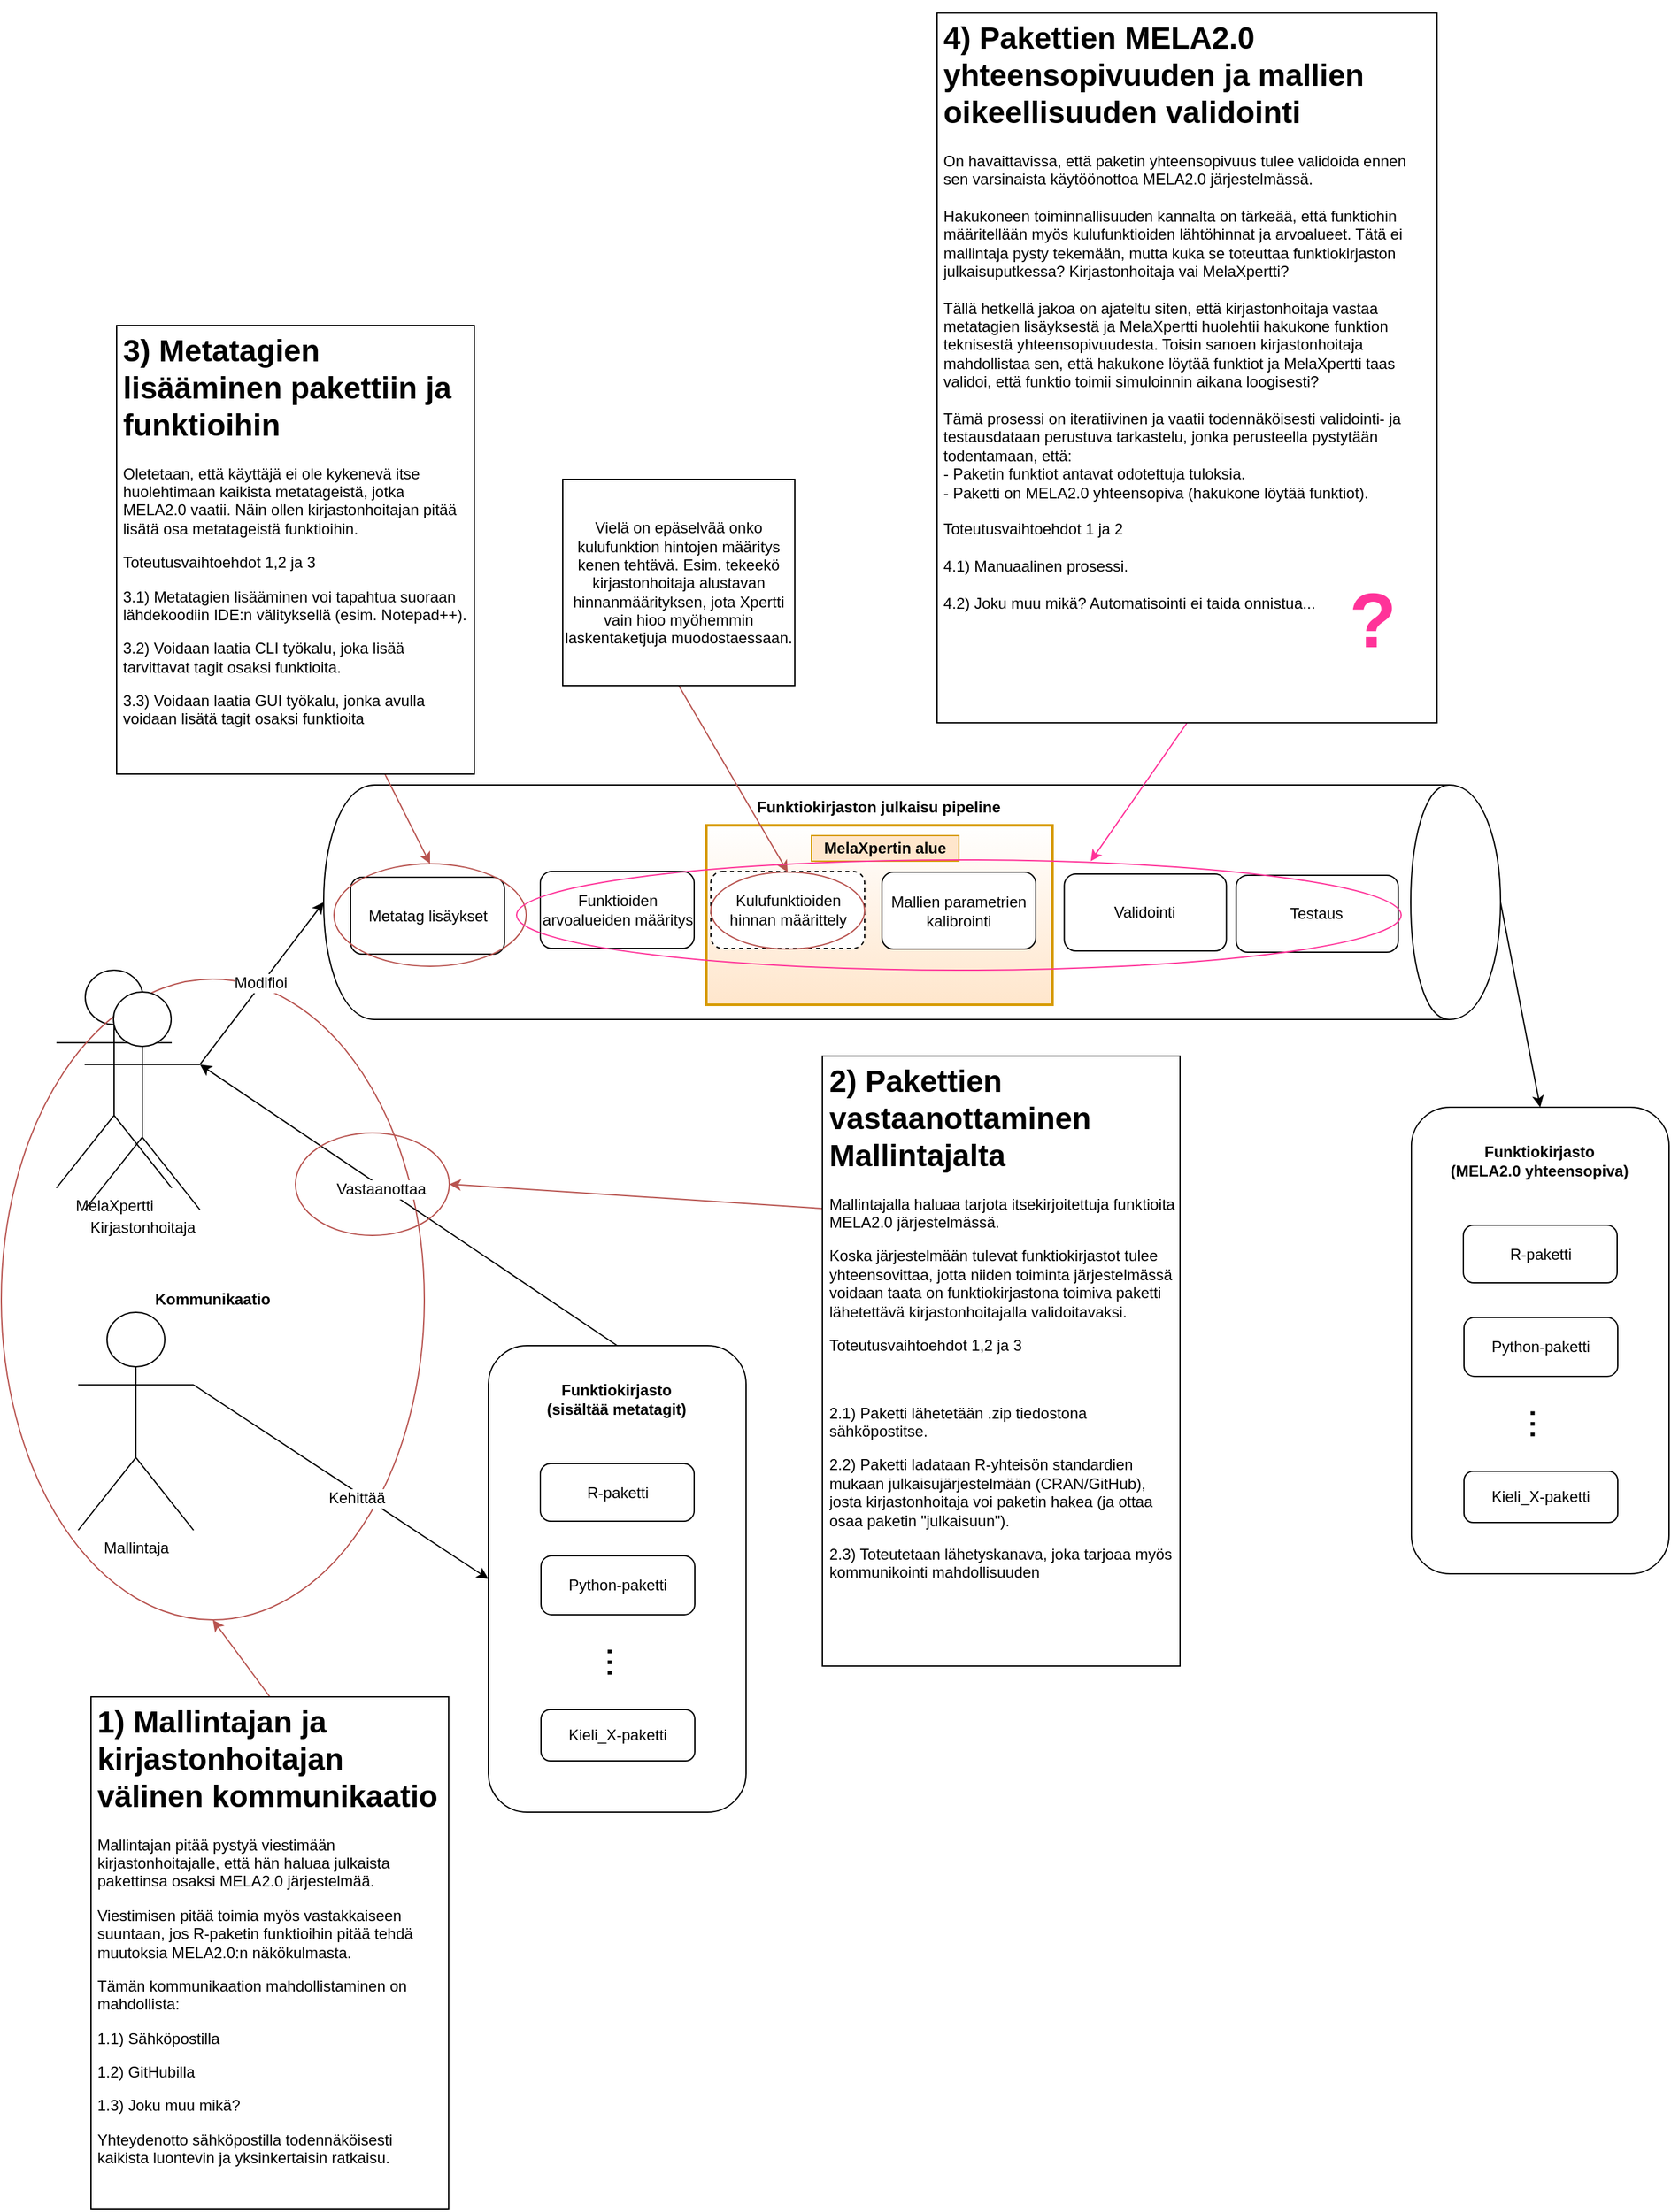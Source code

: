 <mxfile version="10.8.0" type="device"><diagram id="mXan4sF5ST-0lwmdqvMB" name="Page-1"><mxGraphModel dx="1394" dy="1962" grid="1" gridSize="10" guides="1" tooltips="1" connect="1" arrows="1" fold="1" page="1" pageScale="1" pageWidth="827" pageHeight="1169" math="0" shadow="0"><root><mxCell id="0"/><mxCell id="1" parent="0"/><mxCell id="JjKGVL51MwVVft4Uhq8J-97" value="MelaXpertti" style="shape=umlActor;verticalLabelPosition=bottom;labelBackgroundColor=#ffffff;verticalAlign=top;html=1;outlineConnect=0;" parent="1" vertex="1"><mxGeometry x="63" y="93" width="90" height="170" as="geometry"/></mxCell><mxCell id="JjKGVL51MwVVft4Uhq8J-21" value="" style="shape=cylinder;whiteSpace=wrap;html=1;boundedLbl=1;backgroundOutline=1;rotation=90;" parent="1" vertex="1"><mxGeometry x="639" y="-419" width="183" height="918" as="geometry"/></mxCell><mxCell id="JjKGVL51MwVVft4Uhq8J-88" value="" style="rounded=0;whiteSpace=wrap;html=1;fillColor=#ffe6cc;strokeColor=#d79b00;strokeWidth=2;shadow=0;glass=0;comic=0;gradientColor=#ffffff;gradientDirection=north;" parent="1" vertex="1"><mxGeometry x="570" y="-20" width="270" height="140" as="geometry"/></mxCell><mxCell id="JjKGVL51MwVVft4Uhq8J-41" value="&lt;b&gt;Kommunikaatio&lt;/b&gt;" style="ellipse;whiteSpace=wrap;html=1;fillColor=none;strokeColor=#b85450;" parent="1" vertex="1"><mxGeometry x="20" y="100" width="330" height="500" as="geometry"/></mxCell><mxCell id="JjKGVL51MwVVft4Uhq8J-18" style="edgeStyle=none;rounded=0;orthogonalLoop=1;jettySize=auto;html=1;exitX=0.5;exitY=0;exitDx=0;exitDy=0;entryX=1;entryY=0.333;entryDx=0;entryDy=0;entryPerimeter=0;" parent="1" source="JjKGVL51MwVVft4Uhq8J-58" target="JjKGVL51MwVVft4Uhq8J-1" edge="1"><mxGeometry relative="1" as="geometry"/></mxCell><mxCell id="JjKGVL51MwVVft4Uhq8J-19" value="Vastaanottaa" style="text;html=1;resizable=0;points=[];align=center;verticalAlign=middle;labelBackgroundColor=#ffffff;" parent="JjKGVL51MwVVft4Uhq8J-18" vertex="1" connectable="0"><mxGeometry x="0.131" y="1" relative="1" as="geometry"><mxPoint y="1" as="offset"/></mxGeometry></mxCell><mxCell id="JjKGVL51MwVVft4Uhq8J-29" style="edgeStyle=none;rounded=0;orthogonalLoop=1;jettySize=auto;html=1;exitX=1;exitY=0.333;exitDx=0;exitDy=0;exitPerimeter=0;entryX=0.5;entryY=1;entryDx=0;entryDy=0;" parent="1" source="JjKGVL51MwVVft4Uhq8J-1" target="JjKGVL51MwVVft4Uhq8J-21" edge="1"><mxGeometry relative="1" as="geometry"/></mxCell><mxCell id="JjKGVL51MwVVft4Uhq8J-30" value="Modifioi" style="text;html=1;resizable=0;points=[];align=center;verticalAlign=middle;labelBackgroundColor=#ffffff;" parent="JjKGVL51MwVVft4Uhq8J-29" vertex="1" connectable="0"><mxGeometry x="0.264" y="1" relative="1" as="geometry"><mxPoint x="-13.5" y="17" as="offset"/></mxGeometry></mxCell><mxCell id="JjKGVL51MwVVft4Uhq8J-1" value="&lt;div&gt;Kirjastonhoitaja&lt;/div&gt;" style="shape=umlActor;verticalLabelPosition=bottom;labelBackgroundColor=#ffffff;verticalAlign=top;html=1;outlineConnect=0;" parent="1" vertex="1"><mxGeometry x="85" y="110" width="90" height="170" as="geometry"/></mxCell><mxCell id="JjKGVL51MwVVft4Uhq8J-6" style="rounded=0;orthogonalLoop=1;jettySize=auto;html=1;exitX=1;exitY=0.333;exitDx=0;exitDy=0;exitPerimeter=0;entryX=0;entryY=0.5;entryDx=0;entryDy=0;" parent="1" source="JjKGVL51MwVVft4Uhq8J-2" target="JjKGVL51MwVVft4Uhq8J-58" edge="1"><mxGeometry relative="1" as="geometry"/></mxCell><mxCell id="JjKGVL51MwVVft4Uhq8J-7" value="Kehittää" style="text;html=1;resizable=0;points=[];align=center;verticalAlign=middle;labelBackgroundColor=#ffffff;" parent="JjKGVL51MwVVft4Uhq8J-6" vertex="1" connectable="0"><mxGeometry x="0.122" y="-4" relative="1" as="geometry"><mxPoint as="offset"/></mxGeometry></mxCell><mxCell id="JjKGVL51MwVVft4Uhq8J-2" value="Mallintaja" style="shape=umlActor;verticalLabelPosition=bottom;labelBackgroundColor=#ffffff;verticalAlign=top;html=1;outlineConnect=0;" parent="1" vertex="1"><mxGeometry x="80" y="360" width="90" height="170" as="geometry"/></mxCell><mxCell id="JjKGVL51MwVVft4Uhq8J-25" value="Metatag lisäykset" style="rounded=1;whiteSpace=wrap;html=1;" parent="1" vertex="1"><mxGeometry x="292.5" y="20.5" width="120" height="60" as="geometry"/></mxCell><mxCell id="JjKGVL51MwVVft4Uhq8J-31" style="edgeStyle=none;rounded=0;orthogonalLoop=1;jettySize=auto;html=1;exitX=0.5;exitY=0;exitDx=0;exitDy=0;entryX=0.5;entryY=0;entryDx=0;entryDy=0;" parent="1" source="JjKGVL51MwVVft4Uhq8J-21" target="JjKGVL51MwVVft4Uhq8J-66" edge="1"><mxGeometry relative="1" as="geometry"><mxPoint x="1021" y="67" as="targetPoint"/></mxGeometry></mxCell><mxCell id="JjKGVL51MwVVft4Uhq8J-42" value="" style="ellipse;whiteSpace=wrap;html=1;fillColor=none;strokeColor=#b85450;" parent="1" vertex="1"><mxGeometry x="249.5" y="220" width="120" height="80" as="geometry"/></mxCell><mxCell id="JjKGVL51MwVVft4Uhq8J-47" value="" style="endArrow=classic;html=1;fillColor=#f8cecc;strokeColor=#b85450;exitX=0.75;exitY=1;exitDx=0;exitDy=0;entryX=0.5;entryY=0;entryDx=0;entryDy=0;" parent="1" source="JjKGVL51MwVVft4Uhq8J-48" target="JjKGVL51MwVVft4Uhq8J-46" edge="1"><mxGeometry width="50" height="50" relative="1" as="geometry"><mxPoint x="420" y="-30" as="sourcePoint"/><mxPoint x="415" y="40" as="targetPoint"/></mxGeometry></mxCell><mxCell id="JjKGVL51MwVVft4Uhq8J-48" value="&lt;h1&gt;3) Metatagien lisääminen pakettiin ja funktioihin&lt;br&gt;&lt;/h1&gt;&lt;p&gt;Oletetaan, että käyttäjä ei ole kykenevä itse huolehtimaan kaikista metatageistä, jotka MELA2.0 vaatii. Näin ollen kirjastonhoitajan pitää lisätä osa metatageistä funktioihin.&lt;/p&gt;&lt;p&gt;Toteutusvaihtoehdot 1,2 ja 3&lt;br&gt;&lt;/p&gt;&lt;p&gt;3.1) Metatagien lisääminen voi tapahtua suoraan lähdekoodiin IDE:n välityksellä (esim. Notepad++).&lt;br&gt;&lt;/p&gt;&lt;p&gt;3.2) Voidaan laatia CLI työkalu, joka lisää tarvittavat tagit osaksi funktioita.&lt;/p&gt;&lt;p&gt;3.3) Voidaan laatia GUI työkalu, jonka avulla voidaan lisätä tagit osaksi funktioita&lt;br&gt;&lt;/p&gt;&lt;div&gt;&lt;br&gt;&lt;/div&gt;&lt;div&gt;&lt;br&gt;&lt;/div&gt;" style="text;html=1;strokeColor=#000000;fillColor=none;spacing=5;spacingTop=-20;whiteSpace=wrap;overflow=hidden;rounded=0;" parent="1" vertex="1"><mxGeometry x="110" y="-410" width="279" height="350" as="geometry"/></mxCell><mxCell id="JjKGVL51MwVVft4Uhq8J-92" style="edgeStyle=none;rounded=0;orthogonalLoop=1;jettySize=auto;html=1;exitX=0.5;exitY=1;exitDx=0;exitDy=0;entryX=0.649;entryY=0.012;entryDx=0;entryDy=0;entryPerimeter=0;fillColor=#f8cecc;strokeColor=#FF3399;" parent="1" source="JjKGVL51MwVVft4Uhq8J-49" target="JjKGVL51MwVVft4Uhq8J-90" edge="1"><mxGeometry relative="1" as="geometry"/></mxCell><mxCell id="JjKGVL51MwVVft4Uhq8J-53" style="edgeStyle=none;rounded=0;orthogonalLoop=1;jettySize=auto;html=1;exitX=0;exitY=0.25;exitDx=0;exitDy=0;entryX=1;entryY=0.5;entryDx=0;entryDy=0;fillColor=#f8cecc;strokeColor=#b85450;" parent="1" source="JjKGVL51MwVVft4Uhq8J-51" target="JjKGVL51MwVVft4Uhq8J-42" edge="1"><mxGeometry relative="1" as="geometry"/></mxCell><mxCell id="JjKGVL51MwVVft4Uhq8J-51" value="&lt;h1&gt;2) Pakettien vastaanottaminen Mallintajalta&lt;br&gt;&lt;/h1&gt;&lt;p&gt;Mallintajalla haluaa tarjota itsekirjoitettuja funktioita MELA2.0 järjestelmässä.&lt;/p&gt;&lt;p&gt;Koska järjestelmään tulevat funktiokirjastot tulee yhteensovittaa, jotta niiden toiminta järjestelmässä voidaan taata on funktiokirjastona toimiva paketti lähetettävä kirjastonhoitajalla validoitavaksi.&lt;/p&gt;&lt;p&gt;Toteutusvaihtoehdot 1,2 ja 3&lt;br&gt;&lt;/p&gt;&lt;p&gt;&lt;br&gt;&lt;/p&gt;&lt;p&gt;2.1) Paketti lähetetään .zip tiedostona sähköpostitse.&lt;/p&gt;&lt;p&gt;2.2) Paketti ladataan R-yhteisön standardien mukaan julkaisujärjestelmään (CRAN/GitHub), josta kirjastonhoitaja voi paketin hakea (ja ottaa osaa paketin &quot;julkaisuun&quot;). &lt;br&gt;&lt;/p&gt;&lt;p&gt;2.3) Toteutetaan lähetyskanava, joka tarjoaa myös kommunikointi mahdollisuuden&lt;br&gt;&lt;/p&gt;&lt;div&gt;&lt;br&gt;&lt;/div&gt;&lt;div&gt;&lt;br&gt;&lt;/div&gt;" style="text;html=1;strokeColor=#000000;fillColor=none;spacing=5;spacingTop=-20;whiteSpace=wrap;overflow=hidden;rounded=0;" parent="1" vertex="1"><mxGeometry x="660.5" y="160" width="279" height="476" as="geometry"/></mxCell><mxCell id="JjKGVL51MwVVft4Uhq8J-55" style="edgeStyle=none;rounded=0;orthogonalLoop=1;jettySize=auto;html=1;exitX=0.5;exitY=0;exitDx=0;exitDy=0;entryX=0.5;entryY=1;entryDx=0;entryDy=0;fillColor=#f8cecc;strokeColor=#b85450;" parent="1" source="JjKGVL51MwVVft4Uhq8J-54" target="JjKGVL51MwVVft4Uhq8J-41" edge="1"><mxGeometry relative="1" as="geometry"/></mxCell><mxCell id="JjKGVL51MwVVft4Uhq8J-54" value="&lt;h1&gt;1) Mallintajan ja kirjastonhoitajan välinen kommunikaatio&lt;br&gt;&lt;/h1&gt;&lt;p&gt;Mallintajan pitää pystyä viestimään kirjastonhoitajalle, että hän haluaa julkaista pakettinsa osaksi MELA2.0 järjestelmää.&lt;/p&gt;&lt;p&gt;Viestimisen pitää toimia myös vastakkaiseen suuntaan, jos R-paketin funktioihin pitää tehdä muutoksia MELA2.0:n näkökulmasta.&lt;br&gt;&lt;/p&gt;&lt;p&gt;Tämän kommunikaation mahdollistaminen on mahdollista: &lt;br&gt;&lt;/p&gt;&lt;p&gt;1.1) Sähköpostilla&lt;/p&gt;&lt;p&gt;1.2) GitHubilla&lt;br&gt;&lt;/p&gt;&lt;p&gt;1.3) Joku muu mikä?&lt;/p&gt;&lt;p&gt;Yhteydenotto sähköpostilla todennäköisesti kaikista luontevin ja yksinkertaisin ratkaisu.&lt;br&gt;&lt;/p&gt;" style="text;html=1;strokeColor=#000000;fillColor=none;spacing=5;spacingTop=-20;whiteSpace=wrap;overflow=hidden;rounded=0;" parent="1" vertex="1"><mxGeometry x="90" y="660" width="279" height="400" as="geometry"/></mxCell><mxCell id="JjKGVL51MwVVft4Uhq8J-64" value="" style="group" parent="1" vertex="1" connectable="0"><mxGeometry x="400" y="386" width="201" height="364" as="geometry"/></mxCell><mxCell id="JjKGVL51MwVVft4Uhq8J-58" value="" style="rounded=1;whiteSpace=wrap;html=1;fillColor=none;" parent="JjKGVL51MwVVft4Uhq8J-64" vertex="1"><mxGeometry width="201" height="364" as="geometry"/></mxCell><mxCell id="JjKGVL51MwVVft4Uhq8J-59" value="&lt;div&gt;Funktiokirjasto&lt;/div&gt;&lt;div&gt;(sisältää metatagit)&lt;br&gt;&lt;/div&gt;" style="text;html=1;strokeColor=none;fillColor=none;align=center;verticalAlign=middle;whiteSpace=wrap;rounded=0;fontStyle=1" parent="JjKGVL51MwVVft4Uhq8J-64" vertex="1"><mxGeometry x="25" y="32" width="150" height="20" as="geometry"/></mxCell><mxCell id="JjKGVL51MwVVft4Uhq8J-57" value="&lt;div&gt;Python-paketti&lt;/div&gt;" style="rounded=1;whiteSpace=wrap;html=1;arcSize=18;" parent="JjKGVL51MwVVft4Uhq8J-64" vertex="1"><mxGeometry x="41" y="164" width="120" height="46" as="geometry"/></mxCell><mxCell id="JjKGVL51MwVVft4Uhq8J-5" value="&lt;div&gt;R-paketti&lt;/div&gt;" style="rounded=1;whiteSpace=wrap;html=1;arcSize=18;" parent="JjKGVL51MwVVft4Uhq8J-64" vertex="1"><mxGeometry x="40.5" y="92" width="120" height="45" as="geometry"/></mxCell><mxCell id="JjKGVL51MwVVft4Uhq8J-62" value="&lt;div&gt;Kieli_X-paketti&lt;/div&gt;" style="rounded=1;whiteSpace=wrap;html=1;arcSize=18;" parent="JjKGVL51MwVVft4Uhq8J-64" vertex="1"><mxGeometry x="41" y="284" width="120" height="40" as="geometry"/></mxCell><mxCell id="JjKGVL51MwVVft4Uhq8J-63" value="&lt;font style=&quot;font-size: 30px&quot;&gt;...&lt;/font&gt;" style="text;html=1;strokeColor=none;fillColor=none;align=center;verticalAlign=middle;whiteSpace=wrap;rounded=0;rotation=90;" parent="JjKGVL51MwVVft4Uhq8J-64" vertex="1"><mxGeometry x="84" y="237" width="40" height="20" as="geometry"/></mxCell><mxCell id="JjKGVL51MwVVft4Uhq8J-72" value="" style="group" parent="1" vertex="1" connectable="0"><mxGeometry x="945" y="200" width="201" height="364" as="geometry"/></mxCell><mxCell id="JjKGVL51MwVVft4Uhq8J-74" value="" style="group" parent="JjKGVL51MwVVft4Uhq8J-72" vertex="1" connectable="0"><mxGeometry x="175" width="201" height="364" as="geometry"/></mxCell><mxCell id="JjKGVL51MwVVft4Uhq8J-66" value="" style="rounded=1;whiteSpace=wrap;html=1;fillColor=none;" parent="JjKGVL51MwVVft4Uhq8J-74" vertex="1"><mxGeometry width="201" height="364" as="geometry"/></mxCell><mxCell id="JjKGVL51MwVVft4Uhq8J-67" value="&lt;div&gt;Funktiokirjasto&lt;/div&gt;&lt;div&gt;(MELA2.0 yhteensopiva)&lt;br&gt;&lt;/div&gt;" style="text;html=1;strokeColor=none;fillColor=none;align=center;verticalAlign=middle;whiteSpace=wrap;rounded=0;fontStyle=1" parent="JjKGVL51MwVVft4Uhq8J-74" vertex="1"><mxGeometry x="25" y="32" width="150" height="20" as="geometry"/></mxCell><mxCell id="JjKGVL51MwVVft4Uhq8J-68" value="&lt;div&gt;Python-paketti&lt;/div&gt;" style="rounded=1;whiteSpace=wrap;html=1;arcSize=18;" parent="JjKGVL51MwVVft4Uhq8J-74" vertex="1"><mxGeometry x="41" y="164" width="120" height="46" as="geometry"/></mxCell><mxCell id="JjKGVL51MwVVft4Uhq8J-69" value="&lt;div&gt;R-paketti&lt;/div&gt;" style="rounded=1;whiteSpace=wrap;html=1;arcSize=18;" parent="JjKGVL51MwVVft4Uhq8J-74" vertex="1"><mxGeometry x="40.5" y="92" width="120" height="45" as="geometry"/></mxCell><mxCell id="JjKGVL51MwVVft4Uhq8J-70" value="&lt;div&gt;Kieli_X-paketti&lt;/div&gt;" style="rounded=1;whiteSpace=wrap;html=1;arcSize=18;" parent="JjKGVL51MwVVft4Uhq8J-74" vertex="1"><mxGeometry x="41" y="284" width="120" height="40" as="geometry"/></mxCell><mxCell id="JjKGVL51MwVVft4Uhq8J-71" value="&lt;font style=&quot;font-size: 30px&quot;&gt;...&lt;/font&gt;" style="text;html=1;strokeColor=none;fillColor=none;align=center;verticalAlign=middle;whiteSpace=wrap;rounded=0;rotation=90;" parent="JjKGVL51MwVVft4Uhq8J-74" vertex="1"><mxGeometry x="84" y="237" width="40" height="20" as="geometry"/></mxCell><mxCell id="JjKGVL51MwVVft4Uhq8J-76" value="Funktioiden arvoalueiden määritys" style="rounded=1;whiteSpace=wrap;html=1;" parent="1" vertex="1"><mxGeometry x="440.5" y="16" width="120" height="60" as="geometry"/></mxCell><mxCell id="JjKGVL51MwVVft4Uhq8J-77" value="Mallien parametrien kalibrointi" style="rounded=1;whiteSpace=wrap;html=1;" parent="1" vertex="1"><mxGeometry x="707" y="16.5" width="120" height="60" as="geometry"/></mxCell><mxCell id="JjKGVL51MwVVft4Uhq8J-46" value="" style="ellipse;whiteSpace=wrap;html=1;fillColor=none;strokeColor=#b85450;" parent="1" vertex="1"><mxGeometry x="279.5" y="10" width="150" height="80" as="geometry"/></mxCell><mxCell id="JjKGVL51MwVVft4Uhq8J-22" value="Testaus" style="rounded=1;whiteSpace=wrap;html=1;" parent="1" vertex="1"><mxGeometry x="983.279" y="19" width="126.469" height="60" as="geometry"/></mxCell><mxCell id="JjKGVL51MwVVft4Uhq8J-23" value="Validointi" style="rounded=1;whiteSpace=wrap;html=1;" parent="1" vertex="1"><mxGeometry x="849.208" y="18" width="126.469" height="60" as="geometry"/></mxCell><mxCell id="JjKGVL51MwVVft4Uhq8J-80" value="Kulufunktioiden hinnan määrittely" style="rounded=1;whiteSpace=wrap;html=1;dashed=1;" parent="1" vertex="1"><mxGeometry x="573.5" y="16" width="120" height="60" as="geometry"/></mxCell><mxCell id="JjKGVL51MwVVft4Uhq8J-81" value="" style="ellipse;whiteSpace=wrap;html=1;fillColor=none;strokeColor=#b85450;" parent="1" vertex="1"><mxGeometry x="573.5" y="16.5" width="120" height="60" as="geometry"/></mxCell><mxCell id="JjKGVL51MwVVft4Uhq8J-86" style="edgeStyle=none;rounded=0;orthogonalLoop=1;jettySize=auto;html=1;exitX=0.5;exitY=1;exitDx=0;exitDy=0;entryX=0.5;entryY=0;entryDx=0;entryDy=0;fillColor=#f8cecc;strokeColor=#b85450;" parent="1" source="JjKGVL51MwVVft4Uhq8J-82" target="JjKGVL51MwVVft4Uhq8J-81" edge="1"><mxGeometry relative="1" as="geometry"/></mxCell><mxCell id="JjKGVL51MwVVft4Uhq8J-82" value="&lt;div&gt;Vielä on epäselvää onko kulufunktion hintojen määritys kenen tehtävä. Esim. tekeekö kirjastonhoitaja alustavan hinnanmäärityksen, jota Xpertti vain hioo myöhemmin laskentaketjuja muodostaessaan.&lt;br&gt;&lt;/div&gt;" style="text;html=1;strokeColor=#000000;fillColor=none;align=center;verticalAlign=middle;whiteSpace=wrap;rounded=0;" parent="1" vertex="1"><mxGeometry x="458" y="-290" width="181" height="161" as="geometry"/></mxCell><mxCell id="JjKGVL51MwVVft4Uhq8J-87" value="&lt;b&gt;Funktiokirjaston julkaisu pipeline&lt;/b&gt;" style="text;html=1;strokeColor=none;fillColor=none;align=center;verticalAlign=middle;whiteSpace=wrap;rounded=0;" parent="1" vertex="1"><mxGeometry x="501" y="-44" width="407" height="20" as="geometry"/></mxCell><mxCell id="JjKGVL51MwVVft4Uhq8J-89" value="&lt;b&gt;MelaXpertin alue&lt;/b&gt;" style="text;html=1;strokeColor=#d79b00;fillColor=#ffe6cc;align=center;verticalAlign=middle;whiteSpace=wrap;rounded=0;shadow=0;glass=0;comic=0;" parent="1" vertex="1"><mxGeometry x="652" y="-12" width="115" height="20" as="geometry"/></mxCell><mxCell id="JjKGVL51MwVVft4Uhq8J-93" value="" style="group" parent="1" vertex="1" connectable="0"><mxGeometry x="750" y="-580" width="390" height="480.0" as="geometry"/></mxCell><mxCell id="JjKGVL51MwVVft4Uhq8J-49" value="&lt;h1&gt;4) Pakettien MELA2.0 yhteensopivuuden ja mallien oikeellisuuden validointi&lt;/h1&gt;&lt;div&gt;On havaittavissa, että paketin yhteensopivuus tulee validoida ennen sen varsinaista käytöönottoa MELA2.0 järjestelmässä.&lt;/div&gt;&lt;div&gt;&lt;br&gt;&lt;/div&gt;&lt;div&gt;Hakukoneen toiminnallisuuden kannalta on tärkeää, että funktiohin määritellään myös kulufunktioiden lähtöhinnat ja arvoalueet. Tätä ei mallintaja pysty tekemään, mutta kuka se toteuttaa funktiokirjaston julkaisuputkessa? Kirjastonhoitaja vai MelaXpertti?&lt;/div&gt;&lt;div&gt;&lt;br&gt;&lt;/div&gt;&lt;div&gt;Tällä hetkellä jakoa on ajateltu siten, että kirjastonhoitaja vastaa metatagien lisäyksestä ja MelaXpertti huolehtii hakukone funktion teknisestä yhteensopivuudesta. Toisin sanoen kirjastonhoitaja mahdollistaa sen, että hakukone löytää funktiot ja MelaXpertti taas validoi, että funktio toimii simuloinnin aikana loogisesti?&lt;br&gt;&lt;/div&gt;&lt;div&gt;&lt;br&gt;&lt;/div&gt;&lt;div&gt;Tämä prosessi on iteratiivinen ja vaatii todennäköisesti validointi- ja testausdataan perustuva tarkastelu, jonka perusteella pystytään todentamaan, että:&lt;/div&gt;&lt;div&gt;- Paketin funktiot antavat odotettuja tuloksia.&lt;/div&gt;&lt;div&gt;- Paketti on MELA2.0 yhteensopiva (hakukone löytää funktiot).&lt;/div&gt;&lt;div&gt;&lt;br&gt;&lt;/div&gt;&lt;div&gt;Toteutusvaihtoehdot 1 ja 2&lt;br&gt;&lt;/div&gt;&lt;div&gt;&lt;br&gt;&lt;/div&gt;&lt;div&gt;4.1) Manuaalinen prosessi.&lt;/div&gt;&lt;div&gt;&lt;br&gt;&lt;/div&gt;&lt;div&gt;4.2) Joku muu mikä? Automatisointi ei taida onnistua...&lt;/div&gt;&lt;div&gt;&lt;br&gt;&lt;/div&gt;&lt;div&gt;&lt;br&gt;&lt;/div&gt;" style="text;html=1;strokeColor=#000000;fillColor=none;spacing=5;spacingTop=-20;whiteSpace=wrap;overflow=hidden;rounded=0;" parent="JjKGVL51MwVVft4Uhq8J-93" vertex="1"><mxGeometry y="-73.846" width="390" height="553.846" as="geometry"/></mxCell><mxCell id="JjKGVL51MwVVft4Uhq8J-91" value="&lt;span style=&quot;font-size: 60px;&quot;&gt;?&lt;/span&gt;" style="text;html=1;strokeColor=none;fillColor=none;align=center;verticalAlign=middle;whiteSpace=wrap;rounded=0;shadow=0;glass=0;comic=0;fontSize=60;fontColor=#FF3399;labelBorderColor=none;labelBackgroundColor=none;fontStyle=1" parent="JjKGVL51MwVVft4Uhq8J-93" vertex="1"><mxGeometry x="310" y="345.115" width="60" height="110.769" as="geometry"/></mxCell><mxCell id="JjKGVL51MwVVft4Uhq8J-90" value="" style="ellipse;whiteSpace=wrap;html=1;rounded=0;shadow=0;glass=0;comic=0;strokeColor=#FF3399;strokeWidth=1;fillColor=none;" parent="1" vertex="1"><mxGeometry x="422" y="7" width="690" height="86" as="geometry"/></mxCell></root></mxGraphModel></diagram></mxfile>